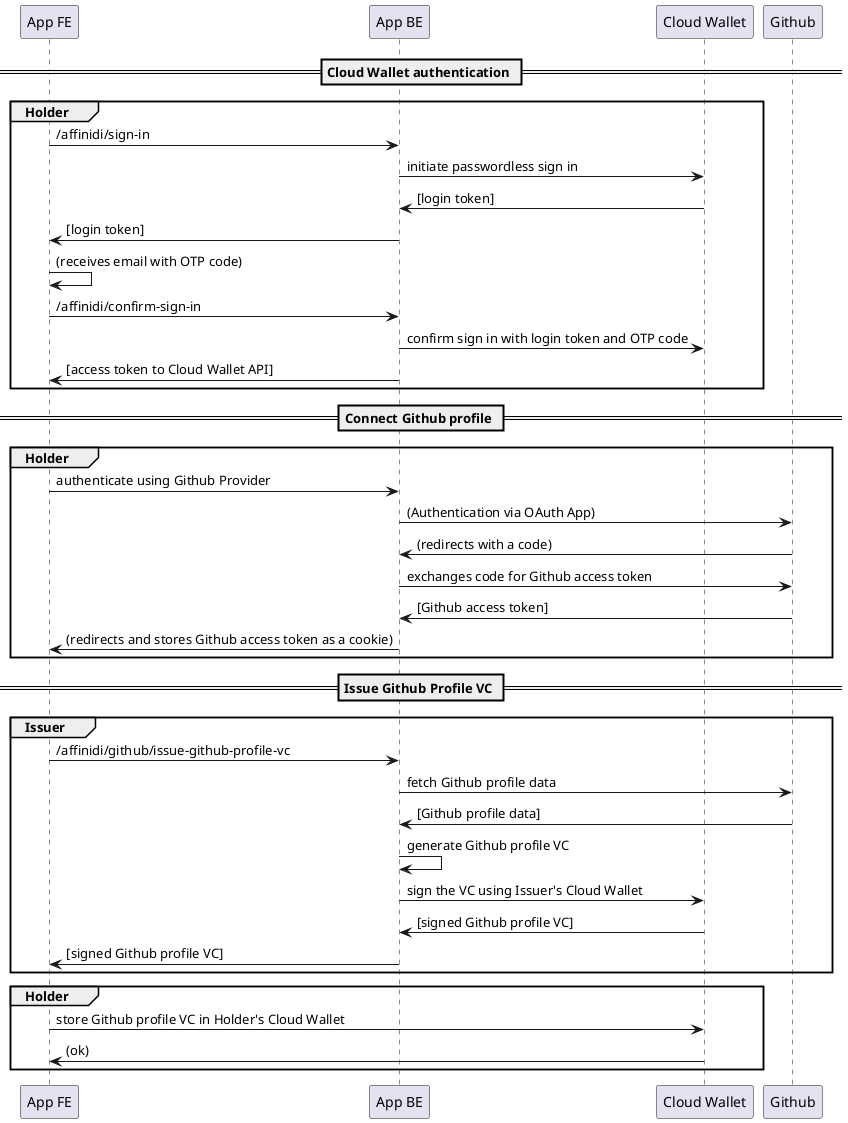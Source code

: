 ```plantuml
@startuml

== Cloud Wallet authentication ==

group Holder
FE as "App FE" -> BE as "App BE" : /affinidi/sign-in
BE -> CW as "Cloud Wallet" : initiate passwordless sign in
CW -> BE : [login token]
BE -> FE : [login token]
FE -> FE : (receives email with OTP code)
FE -> BE : /affinidi/confirm-sign-in
BE -> CW : confirm sign in with login token and OTP code
BE -> FE : [access token to Cloud Wallet API]
end

== Connect Github profile ==

group Holder
FE -> BE : authenticate using Github Provider
BE -> GH as "Github" : (Authentication via OAuth App)
GH -> BE : (redirects with a code)
BE -> GH : exchanges code for Github access token
GH -> BE : [Github access token]
BE -> FE : (redirects and stores Github access token as a cookie)
end

== Issue Github Profile VC ==

group Issuer
FE -> BE : /affinidi/github/issue-github-profile-vc
BE -> GH : fetch Github profile data
GH -> BE : [Github profile data]
BE -> BE : generate Github profile VC
BE -> CW : sign the VC using Issuer's Cloud Wallet
CW -> BE : [signed Github profile VC]
BE -> FE : [signed Github profile VC]
end

group Holder
FE -> CW : store Github profile VC in Holder's Cloud Wallet
CW -> FE : (ok)
end

@enduml
```